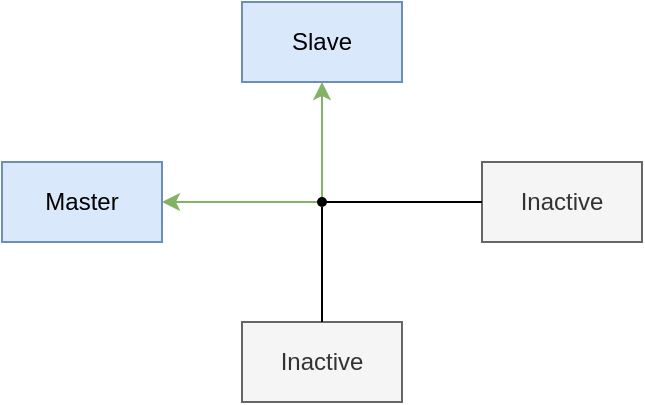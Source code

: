 <mxfile version="24.7.17">
  <diagram name="Page-1" id="2T7Xw9k7XURqyXpUI7Rn">
    <mxGraphModel dx="478" dy="281" grid="1" gridSize="10" guides="1" tooltips="1" connect="1" arrows="1" fold="1" page="1" pageScale="1" pageWidth="827" pageHeight="1169" math="0" shadow="0">
      <root>
        <mxCell id="0" />
        <mxCell id="1" parent="0" />
        <mxCell id="psrH4QGuXcvQcU75ZTA_-1" value="Master" style="rounded=0;whiteSpace=wrap;html=1;fillColor=#dae8fc;strokeColor=#6c8ebf;" vertex="1" parent="1">
          <mxGeometry x="240" y="400" width="80" height="40" as="geometry" />
        </mxCell>
        <mxCell id="psrH4QGuXcvQcU75ZTA_-3" style="edgeStyle=orthogonalEdgeStyle;rounded=0;orthogonalLoop=1;jettySize=auto;html=1;entryX=0.5;entryY=1;entryDx=0;entryDy=0;fillColor=#d5e8d4;strokeColor=#82b366;startArrow=classic;startFill=1;" edge="1" parent="1" source="psrH4QGuXcvQcU75ZTA_-1" target="psrH4QGuXcvQcU75ZTA_-2">
          <mxGeometry relative="1" as="geometry" />
        </mxCell>
        <mxCell id="psrH4QGuXcvQcU75ZTA_-2" value="Slave" style="rounded=0;whiteSpace=wrap;html=1;fillColor=#dae8fc;strokeColor=#6c8ebf;" vertex="1" parent="1">
          <mxGeometry x="360" y="320" width="80" height="40" as="geometry" />
        </mxCell>
        <mxCell id="psrH4QGuXcvQcU75ZTA_-4" value="Inactive" style="rounded=0;whiteSpace=wrap;html=1;fillColor=#f5f5f5;strokeColor=#666666;fontColor=#333333;" vertex="1" parent="1">
          <mxGeometry x="360" y="480" width="80" height="40" as="geometry" />
        </mxCell>
        <mxCell id="psrH4QGuXcvQcU75ZTA_-6" value="Inactive" style="rounded=0;whiteSpace=wrap;html=1;fillColor=#f5f5f5;strokeColor=#666666;fontColor=#333333;" vertex="1" parent="1">
          <mxGeometry x="480" y="400" width="80" height="40" as="geometry" />
        </mxCell>
        <mxCell id="psrH4QGuXcvQcU75ZTA_-8" value="" style="endArrow=none;html=1;rounded=0;entryX=0;entryY=0.5;entryDx=0;entryDy=0;endFill=0;" edge="1" parent="1" target="psrH4QGuXcvQcU75ZTA_-6">
          <mxGeometry width="50" height="50" relative="1" as="geometry">
            <mxPoint x="400" y="420" as="sourcePoint" />
            <mxPoint x="460" y="390" as="targetPoint" />
          </mxGeometry>
        </mxCell>
        <mxCell id="psrH4QGuXcvQcU75ZTA_-9" value="" style="endArrow=none;html=1;rounded=0;entryX=0.5;entryY=0;entryDx=0;entryDy=0;endFill=0;" edge="1" parent="1" source="psrH4QGuXcvQcU75ZTA_-10" target="psrH4QGuXcvQcU75ZTA_-4">
          <mxGeometry width="50" height="50" relative="1" as="geometry">
            <mxPoint x="400" y="420" as="sourcePoint" />
            <mxPoint x="460" y="390" as="targetPoint" />
          </mxGeometry>
        </mxCell>
        <mxCell id="psrH4QGuXcvQcU75ZTA_-13" value="" style="endArrow=none;html=1;rounded=0;entryX=0.5;entryY=0;entryDx=0;entryDy=0;endFill=0;" edge="1" parent="1" target="psrH4QGuXcvQcU75ZTA_-10">
          <mxGeometry width="50" height="50" relative="1" as="geometry">
            <mxPoint x="400" y="420" as="sourcePoint" />
            <mxPoint x="400" y="480" as="targetPoint" />
          </mxGeometry>
        </mxCell>
        <mxCell id="psrH4QGuXcvQcU75ZTA_-10" value="" style="ellipse;whiteSpace=wrap;html=1;strokeColor=none;gradientColor=default;fillColor=#000000;" vertex="1" parent="1">
          <mxGeometry x="397.5" y="417.5" width="5" height="5" as="geometry" />
        </mxCell>
      </root>
    </mxGraphModel>
  </diagram>
</mxfile>

